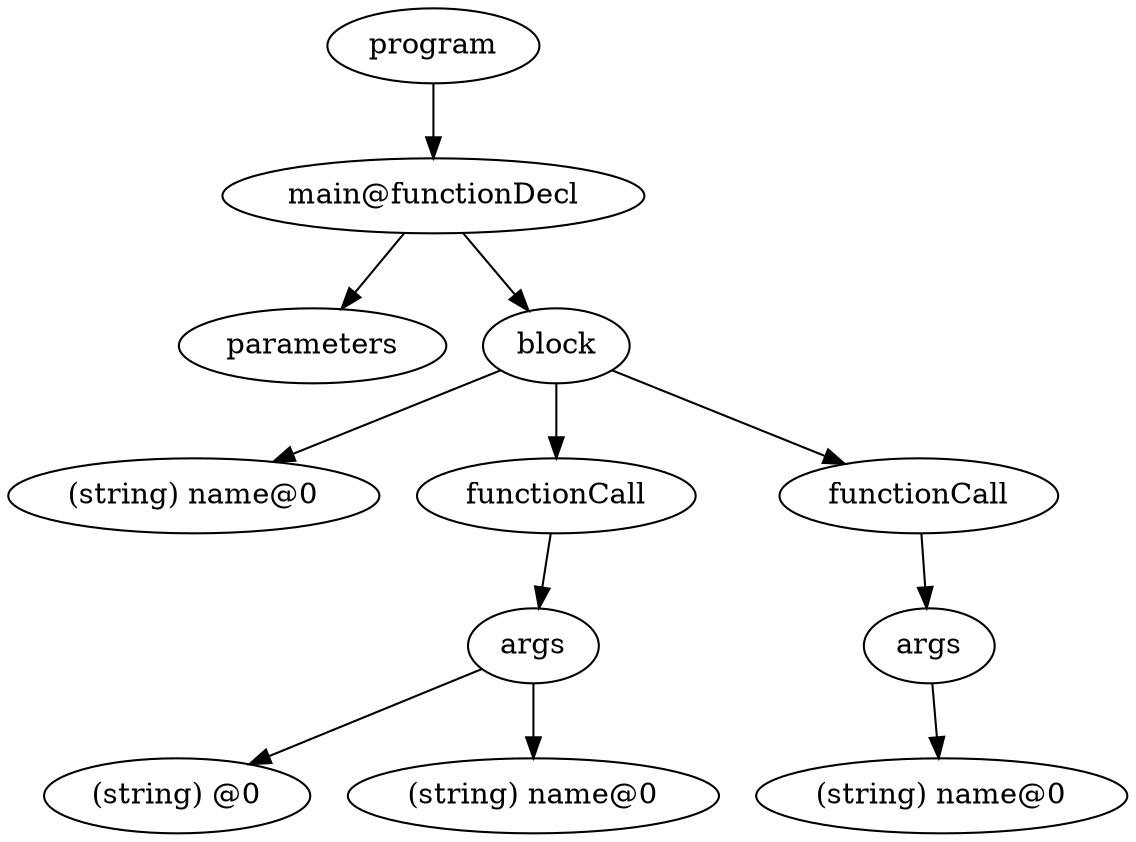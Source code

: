 digraph {
graph [ordering="out"];
node0[label="program"];
node1[label="main@functionDecl"];
node2[label="parameters"];
node1 -> node2;
node3[label="block"];
node4[label="(string) name@0"];
node3 -> node4;
node5[label="functionCall"];
node6[label="args"];
node7[label="(string) @0"];
node6 -> node7;
node8[label="(string) name@0"];
node6 -> node8;
node5 -> node6;
node3 -> node5;
node9[label="functionCall"];
node10[label="args"];
node11[label="(string) name@0"];
node10 -> node11;
node9 -> node10;
node3 -> node9;
node1 -> node3;
node0 -> node1;
}
